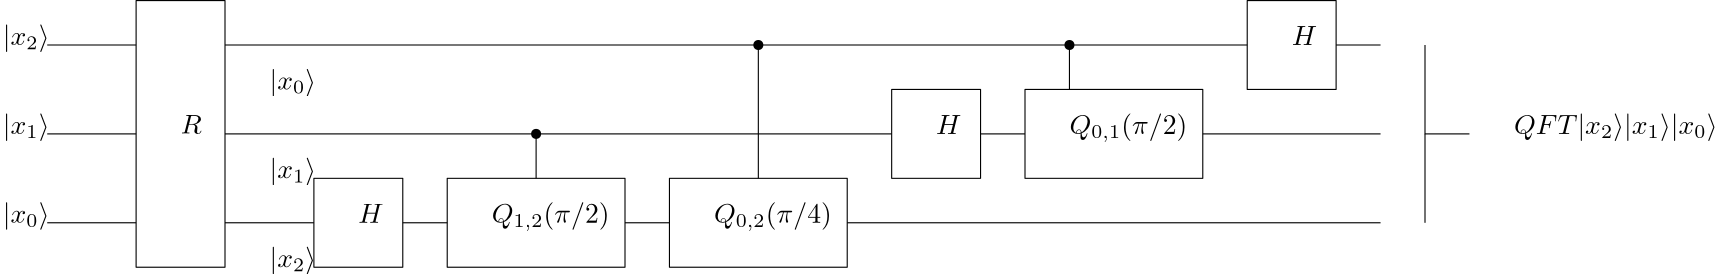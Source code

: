 <?xml version="1.0"?>
<!DOCTYPE ipe SYSTEM "ipe.dtd">
<ipe version="70218" creator="Ipe 7.2.24">
<info created="D:20220503163401" modified="D:20220503164537"/>
<ipestyle name="basic">
<symbol name="arrow/arc(spx)">
<path stroke="sym-stroke" fill="sym-stroke" pen="sym-pen">
0 0 m
-1 0.333 l
-1 -0.333 l
h
</path>
</symbol>
<symbol name="arrow/farc(spx)">
<path stroke="sym-stroke" fill="white" pen="sym-pen">
0 0 m
-1 0.333 l
-1 -0.333 l
h
</path>
</symbol>
<symbol name="arrow/ptarc(spx)">
<path stroke="sym-stroke" fill="sym-stroke" pen="sym-pen">
0 0 m
-1 0.333 l
-0.8 0 l
-1 -0.333 l
h
</path>
</symbol>
<symbol name="arrow/fptarc(spx)">
<path stroke="sym-stroke" fill="white" pen="sym-pen">
0 0 m
-1 0.333 l
-0.8 0 l
-1 -0.333 l
h
</path>
</symbol>
<symbol name="mark/circle(sx)" transformations="translations">
<path fill="sym-stroke">
0.6 0 0 0.6 0 0 e
0.4 0 0 0.4 0 0 e
</path>
</symbol>
<symbol name="mark/disk(sx)" transformations="translations">
<path fill="sym-stroke">
0.6 0 0 0.6 0 0 e
</path>
</symbol>
<symbol name="mark/fdisk(sfx)" transformations="translations">
<group>
<path fill="sym-fill">
0.5 0 0 0.5 0 0 e
</path>
<path fill="sym-stroke" fillrule="eofill">
0.6 0 0 0.6 0 0 e
0.4 0 0 0.4 0 0 e
</path>
</group>
</symbol>
<symbol name="mark/box(sx)" transformations="translations">
<path fill="sym-stroke" fillrule="eofill">
-0.6 -0.6 m
0.6 -0.6 l
0.6 0.6 l
-0.6 0.6 l
h
-0.4 -0.4 m
0.4 -0.4 l
0.4 0.4 l
-0.4 0.4 l
h
</path>
</symbol>
<symbol name="mark/square(sx)" transformations="translations">
<path fill="sym-stroke">
-0.6 -0.6 m
0.6 -0.6 l
0.6 0.6 l
-0.6 0.6 l
h
</path>
</symbol>
<symbol name="mark/fsquare(sfx)" transformations="translations">
<group>
<path fill="sym-fill">
-0.5 -0.5 m
0.5 -0.5 l
0.5 0.5 l
-0.5 0.5 l
h
</path>
<path fill="sym-stroke" fillrule="eofill">
-0.6 -0.6 m
0.6 -0.6 l
0.6 0.6 l
-0.6 0.6 l
h
-0.4 -0.4 m
0.4 -0.4 l
0.4 0.4 l
-0.4 0.4 l
h
</path>
</group>
</symbol>
<symbol name="mark/cross(sx)" transformations="translations">
<group>
<path fill="sym-stroke">
-0.43 -0.57 m
0.57 0.43 l
0.43 0.57 l
-0.57 -0.43 l
h
</path>
<path fill="sym-stroke">
-0.43 0.57 m
0.57 -0.43 l
0.43 -0.57 l
-0.57 0.43 l
h
</path>
</group>
</symbol>
<symbol name="arrow/fnormal(spx)">
<path stroke="sym-stroke" fill="white" pen="sym-pen">
0 0 m
-1 0.333 l
-1 -0.333 l
h
</path>
</symbol>
<symbol name="arrow/pointed(spx)">
<path stroke="sym-stroke" fill="sym-stroke" pen="sym-pen">
0 0 m
-1 0.333 l
-0.8 0 l
-1 -0.333 l
h
</path>
</symbol>
<symbol name="arrow/fpointed(spx)">
<path stroke="sym-stroke" fill="white" pen="sym-pen">
0 0 m
-1 0.333 l
-0.8 0 l
-1 -0.333 l
h
</path>
</symbol>
<symbol name="arrow/linear(spx)">
<path stroke="sym-stroke" pen="sym-pen">
-1 0.333 m
0 0 l
-1 -0.333 l
</path>
</symbol>
<symbol name="arrow/fdouble(spx)">
<path stroke="sym-stroke" fill="white" pen="sym-pen">
0 0 m
-1 0.333 l
-1 -0.333 l
h
-1 0 m
-2 0.333 l
-2 -0.333 l
h
</path>
</symbol>
<symbol name="arrow/double(spx)">
<path stroke="sym-stroke" fill="sym-stroke" pen="sym-pen">
0 0 m
-1 0.333 l
-1 -0.333 l
h
-1 0 m
-2 0.333 l
-2 -0.333 l
h
</path>
</symbol>
<symbol name="arrow/mid-normal(spx)">
<path stroke="sym-stroke" fill="sym-stroke" pen="sym-pen">
0.5 0 m
-0.5 0.333 l
-0.5 -0.333 l
h
</path>
</symbol>
<symbol name="arrow/mid-fnormal(spx)">
<path stroke="sym-stroke" fill="white" pen="sym-pen">
0.5 0 m
-0.5 0.333 l
-0.5 -0.333 l
h
</path>
</symbol>
<symbol name="arrow/mid-pointed(spx)">
<path stroke="sym-stroke" fill="sym-stroke" pen="sym-pen">
0.5 0 m
-0.5 0.333 l
-0.3 0 l
-0.5 -0.333 l
h
</path>
</symbol>
<symbol name="arrow/mid-fpointed(spx)">
<path stroke="sym-stroke" fill="white" pen="sym-pen">
0.5 0 m
-0.5 0.333 l
-0.3 0 l
-0.5 -0.333 l
h
</path>
</symbol>
<symbol name="arrow/mid-double(spx)">
<path stroke="sym-stroke" fill="sym-stroke" pen="sym-pen">
1 0 m
0 0.333 l
0 -0.333 l
h
0 0 m
-1 0.333 l
-1 -0.333 l
h
</path>
</symbol>
<symbol name="arrow/mid-fdouble(spx)">
<path stroke="sym-stroke" fill="white" pen="sym-pen">
1 0 m
0 0.333 l
0 -0.333 l
h
0 0 m
-1 0.333 l
-1 -0.333 l
h
</path>
</symbol>
<anglesize name="22.5 deg" value="22.5"/>
<anglesize name="30 deg" value="30"/>
<anglesize name="45 deg" value="45"/>
<anglesize name="60 deg" value="60"/>
<anglesize name="90 deg" value="90"/>
<arrowsize name="large" value="10"/>
<arrowsize name="small" value="5"/>
<arrowsize name="tiny" value="3"/>
<color name="blue" value="0 0 1"/>
<color name="brown" value="0.647 0.165 0.165"/>
<color name="darkblue" value="0 0 0.545"/>
<color name="darkcyan" value="0 0.545 0.545"/>
<color name="darkgray" value="0.663"/>
<color name="darkgreen" value="0 0.392 0"/>
<color name="darkmagenta" value="0.545 0 0.545"/>
<color name="darkorange" value="1 0.549 0"/>
<color name="darkred" value="0.545 0 0"/>
<color name="gold" value="1 0.843 0"/>
<color name="gray" value="0.745"/>
<color name="green" value="0 1 0"/>
<color name="lightblue" value="0.678 0.847 0.902"/>
<color name="lightcyan" value="0.878 1 1"/>
<color name="lightgray" value="0.827"/>
<color name="lightgreen" value="0.565 0.933 0.565"/>
<color name="lightyellow" value="1 1 0.878"/>
<color name="navy" value="0 0 0.502"/>
<color name="orange" value="1 0.647 0"/>
<color name="pink" value="1 0.753 0.796"/>
<color name="purple" value="0.627 0.125 0.941"/>
<color name="red" value="1 0 0"/>
<color name="seagreen" value="0.18 0.545 0.341"/>
<color name="turquoise" value="0.251 0.878 0.816"/>
<color name="violet" value="0.933 0.51 0.933"/>
<color name="yellow" value="1 1 0"/>
<dashstyle name="dash dot dotted" value="[4 2 1 2 1 2] 0"/>
<dashstyle name="dash dotted" value="[4 2 1 2] 0"/>
<dashstyle name="dashed" value="[4] 0"/>
<dashstyle name="dotted" value="[1 3] 0"/>
<gridsize name="10 pts (~3.5 mm)" value="10"/>
<gridsize name="14 pts (~5 mm)" value="14"/>
<gridsize name="16 pts (~6 mm)" value="16"/>
<gridsize name="20 pts (~7 mm)" value="20"/>
<gridsize name="28 pts (~10 mm)" value="28"/>
<gridsize name="32 pts (~12 mm)" value="32"/>
<gridsize name="4 pts" value="4"/>
<gridsize name="56 pts (~20 mm)" value="56"/>
<gridsize name="8 pts (~3 mm)" value="8"/>
<opacity name="10%" value="0.1"/>
<opacity name="30%" value="0.3"/>
<opacity name="50%" value="0.5"/>
<opacity name="75%" value="0.75"/>
<pen name="fat" value="1.2"/>
<pen name="heavier" value="0.8"/>
<pen name="ultrafat" value="2"/>
<symbolsize name="large" value="5"/>
<symbolsize name="small" value="2"/>
<symbolsize name="tiny" value="1.1"/>
<textsize name="Huge" value="\Huge"/>
<textsize name="LARGE" value="\LARGE"/>
<textsize name="Large" value="\Large"/>
<textsize name="footnote" value="\footnotesize"/>
<textsize name="huge" value="\huge"/>
<textsize name="large" value="\large"/>
<textsize name="small" value="\small"/>
<textsize name="tiny" value="\tiny"/>
<textstyle name="center" begin="\begin{center}" end="\end{center}"/>
<textstyle name="item" begin="\begin{itemize}\item{}" end="\end{itemize}"/>
<textstyle name="itemize" begin="\begin{itemize}" end="\end{itemize}"/>
<tiling name="falling" angle="-60" step="4" width="1"/>
<tiling name="rising" angle="30" step="4" width="1"/>
</ipestyle>
<ipestyle name="customsize">
<layout paper="1600 800" origin="0 0" frame="1600 800"/>
</ipestyle>
<page>
<layer name="alpha"/>
<view layers="alpha" active="alpha"/>
<text layer="alpha" transformations="translations" pos="64 768" stroke="black" type="label" width="16.805" height="7.473" depth="2.49" valign="baseline" style="math">|x_2\rangle</text>
<path stroke="black">
80 768 m
112 768 l
</path>
<text transformations="translations" pos="64 736" stroke="black" type="label" width="16.805" height="7.473" depth="2.49" valign="baseline" style="math">|x_1\rangle</text>
<path stroke="black">
80 736 m
112 736 l
</path>
<text transformations="translations" pos="64 704" stroke="black" type="label" width="16.805" height="7.473" depth="2.49" valign="baseline" style="math">|x_0\rangle</text>
<path stroke="black">
80 704 m
112 704 l
</path>
<path stroke="black">
112 784 m
112 688 l
144 688 l
144 784 l
h
</path>
<text transformations="translations" pos="128 736" stroke="black" type="label" width="7.641" height="6.808" depth="0" valign="baseline" style="math">R</text>
<path stroke="black">
144 704 m
176 704 l
</path>
<path stroke="black">
176 720 m
176 688 l
208 688 l
208 720 l
h
</path>
<text transformations="translations" pos="192 704" stroke="black" type="label" width="9.091" height="6.808" depth="0" valign="baseline" style="math">H</text>
<path stroke="black">
208 704 m
224 704 l
</path>
<text transformations="translations" pos="240 704" stroke="black" type="label" width="42.431" height="7.472" depth="2.85" valign="baseline" style="math">Q_{1,2}(\pi/2)</text>
<path stroke="black">
224 720 m
224 688 l
288 688 l
288 720 l
h
</path>
<path stroke="black">
288 704 m
304 704 l
</path>
<text transformations="translations" pos="160 688" stroke="black" type="label" width="16.805" height="7.473" depth="2.49" valign="baseline" style="math">|x_2\rangle</text>
<text transformations="translations" pos="160 720" stroke="black" type="label" width="16.805" height="7.473" depth="2.49" valign="baseline" style="math">|x_1\rangle</text>
<text transformations="translations" pos="160 752" stroke="black" type="label" width="16.805" height="7.473" depth="2.49" valign="baseline" style="math">|x_0\rangle</text>
<path stroke="black">
256 720 m
256 736 l
</path>
<path matrix="1 0 0 1 16 0" stroke="black">
320 720 m
320 768 l
</path>
<path stroke="black">
144 736 m
256 736 l
</path>
<use name="mark/disk(sx)" pos="256 736" size="normal" stroke="black"/>
<use matrix="1 0 0 1 16 0" name="mark/disk(sx)" pos="320 768" size="normal" stroke="black"/>
<text transformations="translations" pos="320 704" stroke="black" type="label" width="42.431" height="7.472" depth="2.85" valign="baseline" style="math">Q_{0,2}(\pi/4)</text>
<path stroke="black">
304 720 m
304 688 l
368 688 l
368 720 l
h
</path>
<path stroke="black">
336 768 m
144 768 l
</path>
<path stroke="black">
256 736 m
384 736 l
</path>
<path stroke="black">
384 752 m
384 720 l
416 720 l
416 752 l
h
</path>
<text transformations="translations" pos="400 736" stroke="black" type="label" width="9.091" height="6.808" depth="0" valign="baseline" style="math">H</text>
<path stroke="black">
416 736 m
432 736 l
</path>
<text transformations="translations" pos="448 736" stroke="black" type="label" width="42.431" height="7.472" depth="2.85" valign="baseline" style="math">Q_{0,1}(\pi/2)</text>
<path stroke="black">
432 752 m
432 720 l
496 720 l
496 752 l
h
</path>
<path stroke="black">
448 752 m
448 768 l
</path>
<path stroke="black">
448 768 m
336 768 l
</path>
<use name="mark/disk(sx)" pos="448 768" size="normal" stroke="black"/>
<path stroke="black">
448 768 m
512 768 l
</path>
<path stroke="black">
512 784 m
512 752 l
544 752 l
544 784 l
h
</path>
<text transformations="translations" pos="528 768" stroke="black" type="label" width="9.091" height="6.808" depth="0" valign="baseline" style="math">H</text>
<path stroke="black">
544 768 m
560 768 l
</path>
<path stroke="black">
496 736 m
560 736 l
</path>
<path stroke="black">
368 704 m
560 704 l
</path>
<path stroke="black">
576 768 m
576 736 l
592 736 l
</path>
<path stroke="black">
576 736 m
576 704 l
</path>
<text transformations="translations" pos="608 736" stroke="black" type="label" width="73.287" height="7.473" depth="2.49" valign="baseline" style="math">QFT |x_2\rangle |x_1\rangle |x_0\rangle</text>
</page>
</ipe>
